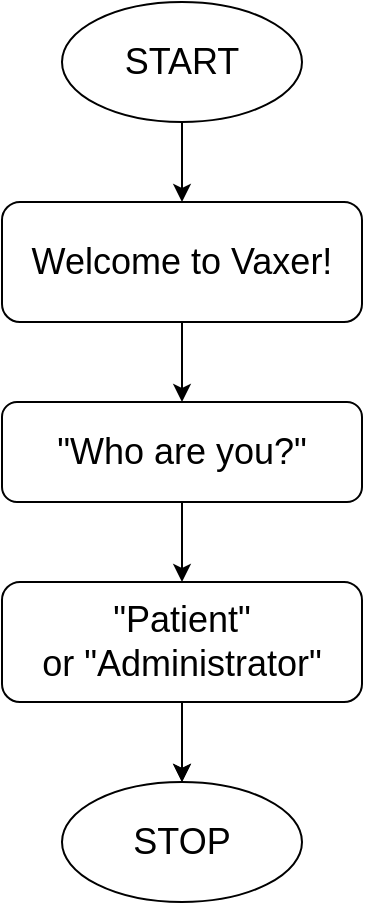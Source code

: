 <mxfile version="16.5.6" type="github">
  <diagram id="C5RBs43oDa-KdzZeNtuy" name="Page-1">
    <mxGraphModel dx="1038" dy="547" grid="1" gridSize="10" guides="1" tooltips="1" connect="1" arrows="1" fold="1" page="1" pageScale="1" pageWidth="827" pageHeight="1169" math="0" shadow="0">
      <root>
        <mxCell id="WIyWlLk6GJQsqaUBKTNV-0" />
        <mxCell id="WIyWlLk6GJQsqaUBKTNV-1" parent="WIyWlLk6GJQsqaUBKTNV-0" />
        <mxCell id="IB7oYwAoM38NADCkdLN--1" style="edgeStyle=orthogonalEdgeStyle;rounded=0;orthogonalLoop=1;jettySize=auto;html=1;" edge="1" parent="WIyWlLk6GJQsqaUBKTNV-1" source="IB7oYwAoM38NADCkdLN--0" target="IB7oYwAoM38NADCkdLN--2">
          <mxGeometry relative="1" as="geometry">
            <mxPoint x="380" y="120" as="targetPoint" />
          </mxGeometry>
        </mxCell>
        <mxCell id="IB7oYwAoM38NADCkdLN--0" value="&lt;font style=&quot;font-size: 18px&quot;&gt;START&lt;/font&gt;" style="ellipse;whiteSpace=wrap;html=1;" vertex="1" parent="WIyWlLk6GJQsqaUBKTNV-1">
          <mxGeometry x="320" y="20" width="120" height="60" as="geometry" />
        </mxCell>
        <mxCell id="IB7oYwAoM38NADCkdLN--3" style="edgeStyle=orthogonalEdgeStyle;rounded=0;orthogonalLoop=1;jettySize=auto;html=1;fontSize=18;" edge="1" parent="WIyWlLk6GJQsqaUBKTNV-1" source="IB7oYwAoM38NADCkdLN--2" target="IB7oYwAoM38NADCkdLN--4">
          <mxGeometry relative="1" as="geometry">
            <mxPoint x="380" y="230" as="targetPoint" />
          </mxGeometry>
        </mxCell>
        <mxCell id="IB7oYwAoM38NADCkdLN--2" value="&lt;font style=&quot;font-size: 18px&quot;&gt;Welcome to Vaxer!&lt;/font&gt;" style="rounded=1;whiteSpace=wrap;html=1;" vertex="1" parent="WIyWlLk6GJQsqaUBKTNV-1">
          <mxGeometry x="290" y="120" width="180" height="60" as="geometry" />
        </mxCell>
        <mxCell id="IB7oYwAoM38NADCkdLN--5" style="edgeStyle=orthogonalEdgeStyle;rounded=0;orthogonalLoop=1;jettySize=auto;html=1;fontSize=18;" edge="1" parent="WIyWlLk6GJQsqaUBKTNV-1" source="IB7oYwAoM38NADCkdLN--4" target="IB7oYwAoM38NADCkdLN--6">
          <mxGeometry relative="1" as="geometry">
            <mxPoint x="380" y="310" as="targetPoint" />
          </mxGeometry>
        </mxCell>
        <mxCell id="IB7oYwAoM38NADCkdLN--4" value="&quot;Who are you?&quot;" style="rounded=1;whiteSpace=wrap;html=1;fontSize=18;" vertex="1" parent="WIyWlLk6GJQsqaUBKTNV-1">
          <mxGeometry x="290" y="220" width="180" height="50" as="geometry" />
        </mxCell>
        <mxCell id="IB7oYwAoM38NADCkdLN--7" style="edgeStyle=orthogonalEdgeStyle;rounded=0;orthogonalLoop=1;jettySize=auto;html=1;fontSize=18;" edge="1" parent="WIyWlLk6GJQsqaUBKTNV-1" source="IB7oYwAoM38NADCkdLN--6">
          <mxGeometry relative="1" as="geometry">
            <mxPoint x="380" y="410" as="targetPoint" />
          </mxGeometry>
        </mxCell>
        <mxCell id="IB7oYwAoM38NADCkdLN--8" style="edgeStyle=orthogonalEdgeStyle;rounded=0;orthogonalLoop=1;jettySize=auto;html=1;fontSize=18;" edge="1" parent="WIyWlLk6GJQsqaUBKTNV-1" source="IB7oYwAoM38NADCkdLN--6" target="IB7oYwAoM38NADCkdLN--9">
          <mxGeometry relative="1" as="geometry">
            <mxPoint x="380" y="420" as="targetPoint" />
          </mxGeometry>
        </mxCell>
        <mxCell id="IB7oYwAoM38NADCkdLN--6" value="&quot;Patient&quot; or&amp;nbsp;&quot;Administrator&quot;" style="rounded=1;whiteSpace=wrap;html=1;fontSize=18;" vertex="1" parent="WIyWlLk6GJQsqaUBKTNV-1">
          <mxGeometry x="290" y="310" width="180" height="60" as="geometry" />
        </mxCell>
        <mxCell id="IB7oYwAoM38NADCkdLN--9" value="STOP" style="ellipse;whiteSpace=wrap;html=1;fontSize=18;" vertex="1" parent="WIyWlLk6GJQsqaUBKTNV-1">
          <mxGeometry x="320" y="410" width="120" height="60" as="geometry" />
        </mxCell>
      </root>
    </mxGraphModel>
  </diagram>
</mxfile>
